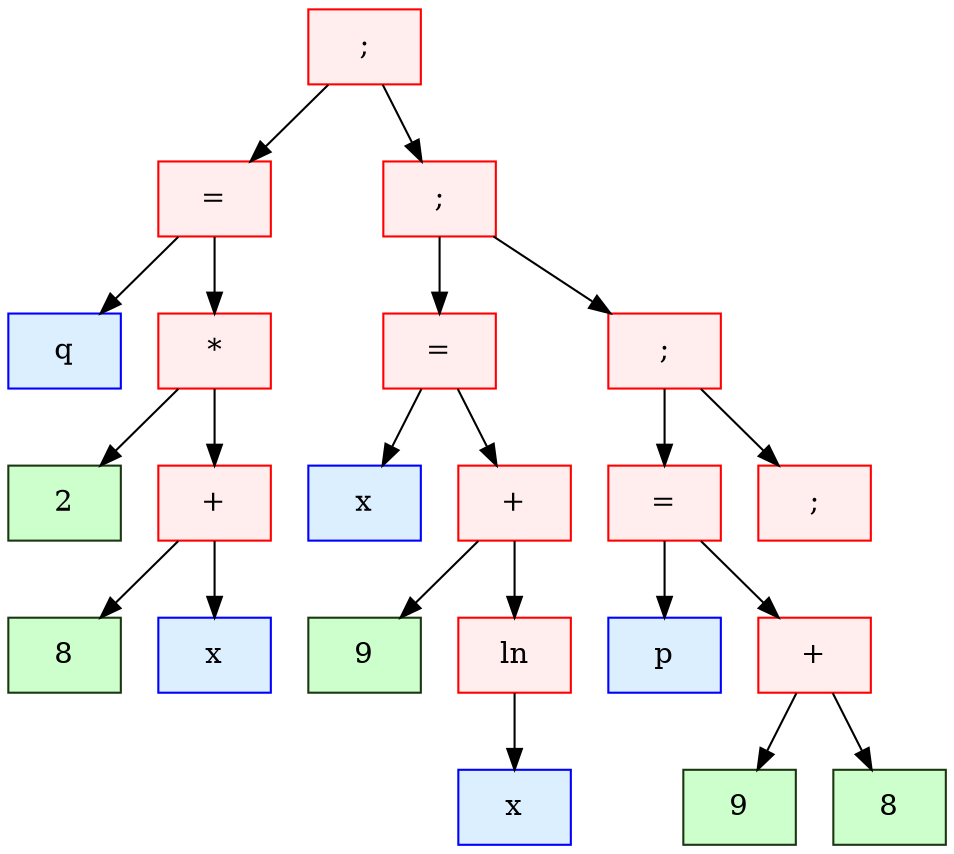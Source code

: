 digraph graphname {
	node2 [shape="record", style="filled", color="blue", fillcolor="#dbefff", label="q"]
	node8 [shape="record", style="filled", color="red", fillcolor="#ffeeed", label="="]
	node8 -> node2
	node8 -> node4
	node9 [shape="record", style="filled", color="#1c3612", fillcolor="#ccffcc", label="2"]
	node4 [shape="record", style="filled", color="red", fillcolor="#ffeeed", label="*"]
	node4 -> node9
	node4 -> node10
	node11 [shape="record", style="filled", color="#1c3612", fillcolor="#ccffcc", label="8"]
	node10 [shape="record", style="filled", color="red", fillcolor="#ffeeed", label="+"]
	node10 -> node11
	node10 -> node12
	node12 [shape="record", style="filled", color="blue", fillcolor="#dbefff", label="x"]
	node1 [shape="record", style="filled", color="red", fillcolor="#ffeeed", label=";"]
	node1 -> node8
	node1 -> node13
	node14 [shape="record", style="filled", color="blue", fillcolor="#dbefff", label="x"]
	node19 [shape="record", style="filled", color="red", fillcolor="#ffeeed", label="="]
	node19 -> node14
	node19 -> node16
	node20 [shape="record", style="filled", color="#1c3612", fillcolor="#ccffcc", label="9"]
	node16 [shape="record", style="filled", color="red", fillcolor="#ffeeed", label="+"]
	node16 -> node20
	node16 -> node21
	node22 [shape="record", style="filled", color="blue", fillcolor="#dbefff", label="x"]
	node21 [shape="record", style="filled", color="red", fillcolor="#ffeeed", label="ln"]
	node21 -> node22
	node13 [shape="record", style="filled", color="red", fillcolor="#ffeeed", label=";"]
	node13 -> node19
	node13 -> node23
	node24 [shape="record", style="filled", color="blue", fillcolor="#dbefff", label="p"]
	node28 [shape="record", style="filled", color="red", fillcolor="#ffeeed", label="="]
	node28 -> node24
	node28 -> node26
	node29 [shape="record", style="filled", color="#1c3612", fillcolor="#ccffcc", label="9"]
	node26 [shape="record", style="filled", color="red", fillcolor="#ffeeed", label="+"]
	node26 -> node29
	node26 -> node30
	node30 [shape="record", style="filled", color="#1c3612", fillcolor="#ccffcc", label="8"]
	node23 [shape="record", style="filled", color="red", fillcolor="#ffeeed", label=";"]
	node23 -> node28
	node23 -> node31
	node31 [shape="record", style="filled", color="red", fillcolor="#ffeeed", label=";"]
}